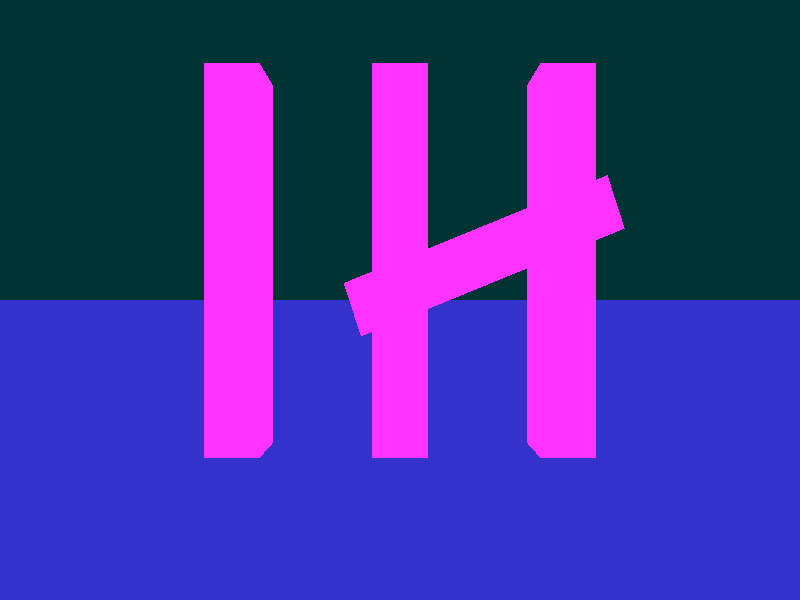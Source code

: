 
//translate all -6 z

//left side of h:
//translate x -1.6
//scale x: 0.2 y: 1.5 z: 0.2
//global then tx then s

//right side of h:
//translate x -0.7
//scale x: 0.2 y: 1.5 z: 0.2
//global then tx then s

//i
//translate x 0.35
//scale x: 0.2 y: 1.5 z: 0.2
//global then tx then s

//cross of h
//translate x -1.2 y 0.2
//rotate z 1.0
//scale x: 0.18 y: 0.8 z: 0.2
//global then tx then rotate then s

camera {
location  <0, 0, 14>
up        <0,  1,  0>
right     <1.5, 0,  0>
look_at   <0, 0, 0>}

light_source {<10, 10, 3> color rgb <1.0, 1.0, 1.0>}

// floor
plane {<0, 1, 0>, -5
  pigment {color rgb <0.2, 0.2, 0.8>}
  finish {ambient 0.4 diffuse 0.2 reflection 0.2}
}

// back wall on the right
plane {<0, -1, 0>, -30
  pigment {color rgb <0.0, 0.2, 0.2>}
  finish {ambient 0.4 diffuse 0.8 }
}

//left side of h
box { <-5, -5, -5>, <5, 5, 5>
  pigment { color rgb <1.0, 0.2, 1.0>}
  finish {ambient 0.2 diffuse 0.8}
  scale <0.2, 1.5, 0.2>
  translate <-6, 0, -6>
}

//right side of h
box { <-5, -5, -5>, <5, 5, 5>
  pigment { color rgb <1.0, 0.2, 1.0>}
  finish {ambient 0.2 diffuse 0.8}
  scale <0.2, 1.5, 0.2>
  translate <0, 0, -6>
}

//i
box { <-5, -5, -5>, <5, 5, 5>
  pigment { color rgb <1.0, 0.2, 1.0>}
  finish {ambient 0.2 diffuse 0.8}
  scale <0.2, 1.5, 0.2>
  translate <6, 0, -6>
}

//cross of h
box { <-5, -5, -5>, <5, 5, 5>
  pigment { color rgb <1.0, 0.2, 1.0>}
  finish {ambient 0.2 diffuse 0.8}
  scale <0.18, 1, 0.2>
  rotate <0, 0, 70>
  translate <-3, 1.4, -6>
}

